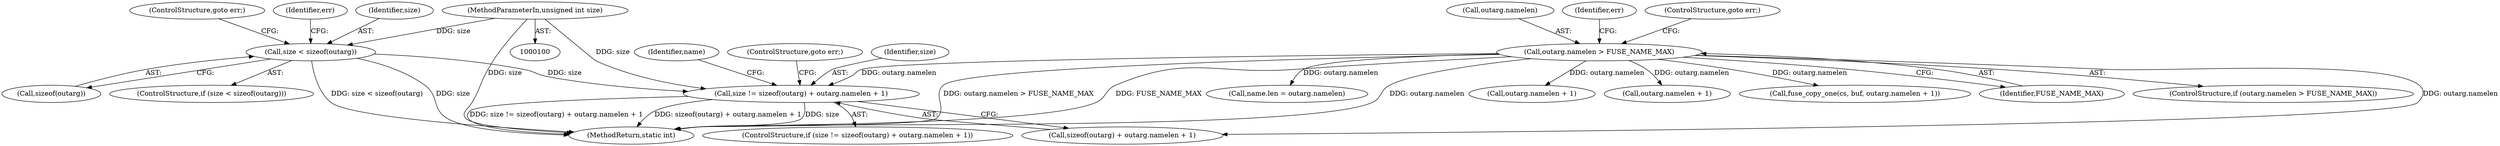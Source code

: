 digraph "0_linux_c2183d1e9b3f313dd8ba2b1b0197c8d9fb86a7ae@API" {
"1000161" [label="(Call,size != sizeof(outarg) + outarg.namelen + 1)"];
"1000129" [label="(Call,size < sizeof(outarg))"];
"1000102" [label="(MethodParameterIn,unsigned int size)"];
"1000150" [label="(Call,outarg.namelen > FUSE_NAME_MAX)"];
"1000130" [label="(Identifier,size)"];
"1000189" [label="(Call,outarg.namelen + 1)"];
"1000102" [label="(MethodParameterIn,unsigned int size)"];
"1000163" [label="(Call,sizeof(outarg) + outarg.namelen + 1)"];
"1000151" [label="(Call,outarg.namelen)"];
"1000157" [label="(Identifier,err)"];
"1000166" [label="(Call,outarg.namelen + 1)"];
"1000174" [label="(Identifier,name)"];
"1000133" [label="(ControlStructure,goto err;)"];
"1000135" [label="(Identifier,err)"];
"1000129" [label="(Call,size < sizeof(outarg))"];
"1000186" [label="(Call,fuse_copy_one(cs, buf, outarg.namelen + 1))"];
"1000257" [label="(MethodReturn,static int)"];
"1000150" [label="(Call,outarg.namelen > FUSE_NAME_MAX)"];
"1000131" [label="(Call,sizeof(outarg))"];
"1000128" [label="(ControlStructure,if (size < sizeof(outarg)))"];
"1000149" [label="(ControlStructure,if (outarg.namelen > FUSE_NAME_MAX))"];
"1000161" [label="(Call,size != sizeof(outarg) + outarg.namelen + 1)"];
"1000177" [label="(Call,name.len = outarg.namelen)"];
"1000155" [label="(ControlStructure,goto err;)"];
"1000171" [label="(ControlStructure,goto err;)"];
"1000154" [label="(Identifier,FUSE_NAME_MAX)"];
"1000160" [label="(ControlStructure,if (size != sizeof(outarg) + outarg.namelen + 1))"];
"1000162" [label="(Identifier,size)"];
"1000161" -> "1000160"  [label="AST: "];
"1000161" -> "1000163"  [label="CFG: "];
"1000162" -> "1000161"  [label="AST: "];
"1000163" -> "1000161"  [label="AST: "];
"1000171" -> "1000161"  [label="CFG: "];
"1000174" -> "1000161"  [label="CFG: "];
"1000161" -> "1000257"  [label="DDG: sizeof(outarg) + outarg.namelen + 1"];
"1000161" -> "1000257"  [label="DDG: size"];
"1000161" -> "1000257"  [label="DDG: size != sizeof(outarg) + outarg.namelen + 1"];
"1000129" -> "1000161"  [label="DDG: size"];
"1000102" -> "1000161"  [label="DDG: size"];
"1000150" -> "1000161"  [label="DDG: outarg.namelen"];
"1000129" -> "1000128"  [label="AST: "];
"1000129" -> "1000131"  [label="CFG: "];
"1000130" -> "1000129"  [label="AST: "];
"1000131" -> "1000129"  [label="AST: "];
"1000133" -> "1000129"  [label="CFG: "];
"1000135" -> "1000129"  [label="CFG: "];
"1000129" -> "1000257"  [label="DDG: size"];
"1000129" -> "1000257"  [label="DDG: size < sizeof(outarg)"];
"1000102" -> "1000129"  [label="DDG: size"];
"1000102" -> "1000100"  [label="AST: "];
"1000102" -> "1000257"  [label="DDG: size"];
"1000150" -> "1000149"  [label="AST: "];
"1000150" -> "1000154"  [label="CFG: "];
"1000151" -> "1000150"  [label="AST: "];
"1000154" -> "1000150"  [label="AST: "];
"1000155" -> "1000150"  [label="CFG: "];
"1000157" -> "1000150"  [label="CFG: "];
"1000150" -> "1000257"  [label="DDG: FUSE_NAME_MAX"];
"1000150" -> "1000257"  [label="DDG: outarg.namelen"];
"1000150" -> "1000257"  [label="DDG: outarg.namelen > FUSE_NAME_MAX"];
"1000150" -> "1000163"  [label="DDG: outarg.namelen"];
"1000150" -> "1000166"  [label="DDG: outarg.namelen"];
"1000150" -> "1000177"  [label="DDG: outarg.namelen"];
"1000150" -> "1000186"  [label="DDG: outarg.namelen"];
"1000150" -> "1000189"  [label="DDG: outarg.namelen"];
}
